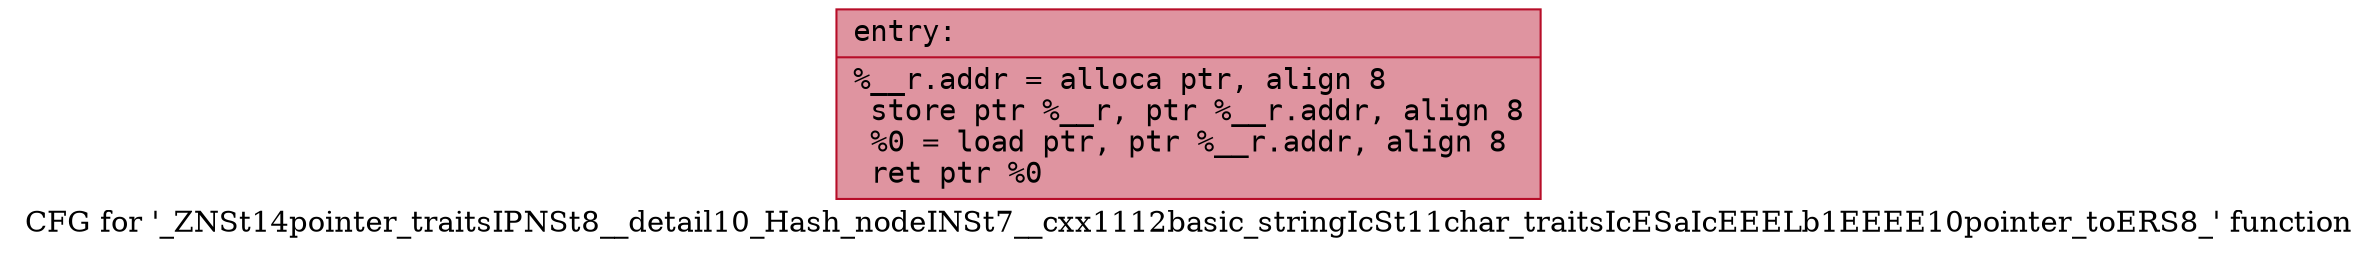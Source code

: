 digraph "CFG for '_ZNSt14pointer_traitsIPNSt8__detail10_Hash_nodeINSt7__cxx1112basic_stringIcSt11char_traitsIcESaIcEEELb1EEEE10pointer_toERS8_' function" {
	label="CFG for '_ZNSt14pointer_traitsIPNSt8__detail10_Hash_nodeINSt7__cxx1112basic_stringIcSt11char_traitsIcESaIcEEELb1EEEE10pointer_toERS8_' function";

	Node0x55c7e097dcc0 [shape=record,color="#b70d28ff", style=filled, fillcolor="#b70d2870" fontname="Courier",label="{entry:\l|  %__r.addr = alloca ptr, align 8\l  store ptr %__r, ptr %__r.addr, align 8\l  %0 = load ptr, ptr %__r.addr, align 8\l  ret ptr %0\l}"];
}
